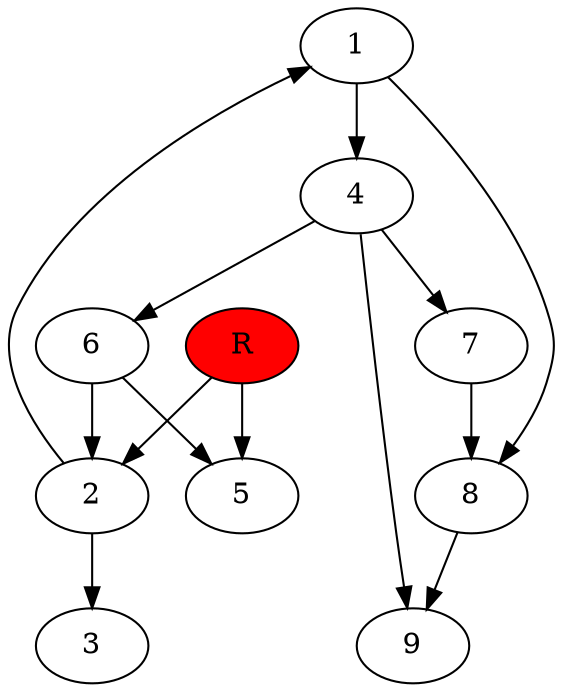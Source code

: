 digraph prb11564 {
	1
	2
	3
	4
	5
	6
	7
	8
	R [fillcolor="#ff0000" style=filled]
	1 -> 4
	1 -> 8
	2 -> 1
	2 -> 3
	4 -> 6
	4 -> 7
	4 -> 9
	6 -> 2
	6 -> 5
	7 -> 8
	8 -> 9
	R -> 2
	R -> 5
}
